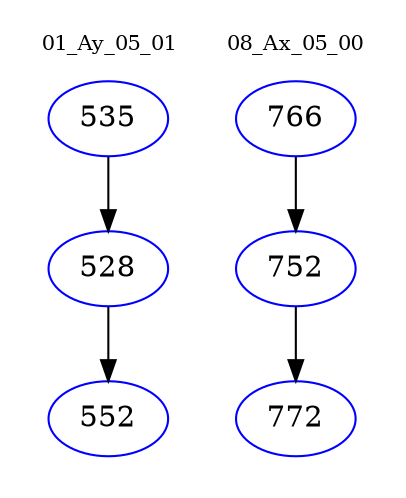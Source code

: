 digraph{
subgraph cluster_0 {
color = white
label = "01_Ay_05_01";
fontsize=10;
T0_535 [label="535", color="blue"]
T0_535 -> T0_528 [color="black"]
T0_528 [label="528", color="blue"]
T0_528 -> T0_552 [color="black"]
T0_552 [label="552", color="blue"]
}
subgraph cluster_1 {
color = white
label = "08_Ax_05_00";
fontsize=10;
T1_766 [label="766", color="blue"]
T1_766 -> T1_752 [color="black"]
T1_752 [label="752", color="blue"]
T1_752 -> T1_772 [color="black"]
T1_772 [label="772", color="blue"]
}
}
